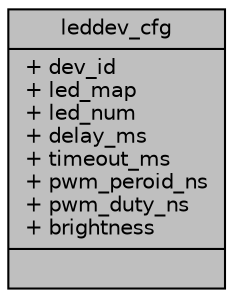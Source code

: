 digraph "leddev_cfg"
{
 // INTERACTIVE_SVG=YES
 // LATEX_PDF_SIZE
  bgcolor="transparent";
  edge [fontname="Helvetica",fontsize="10",labelfontname="Helvetica",labelfontsize="10"];
  node [fontname="Helvetica",fontsize="10",shape=record];
  Node1 [label="{leddev_cfg\n|+ dev_id\l+ led_map\l+ led_num\l+ delay_ms\l+ timeout_ms\l+ pwm_peroid_ns\l+ pwm_duty_ns\l+ brightness\l|}",height=0.2,width=0.4,color="black", fillcolor="grey75", style="filled", fontcolor="black",tooltip=" "];
}
